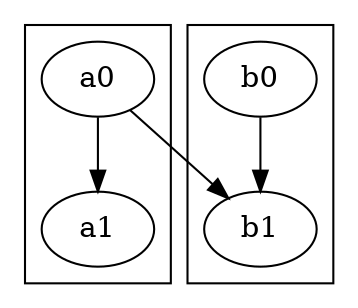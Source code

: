 digraph G {
	subgraph cluster_0 {
		a0;
		a1;
		a0 -> a1;
	}
	subgraph cluster_1 {
		b0;
		b1;
		b0 -> b1;
	}
	a0 -> b1;
}